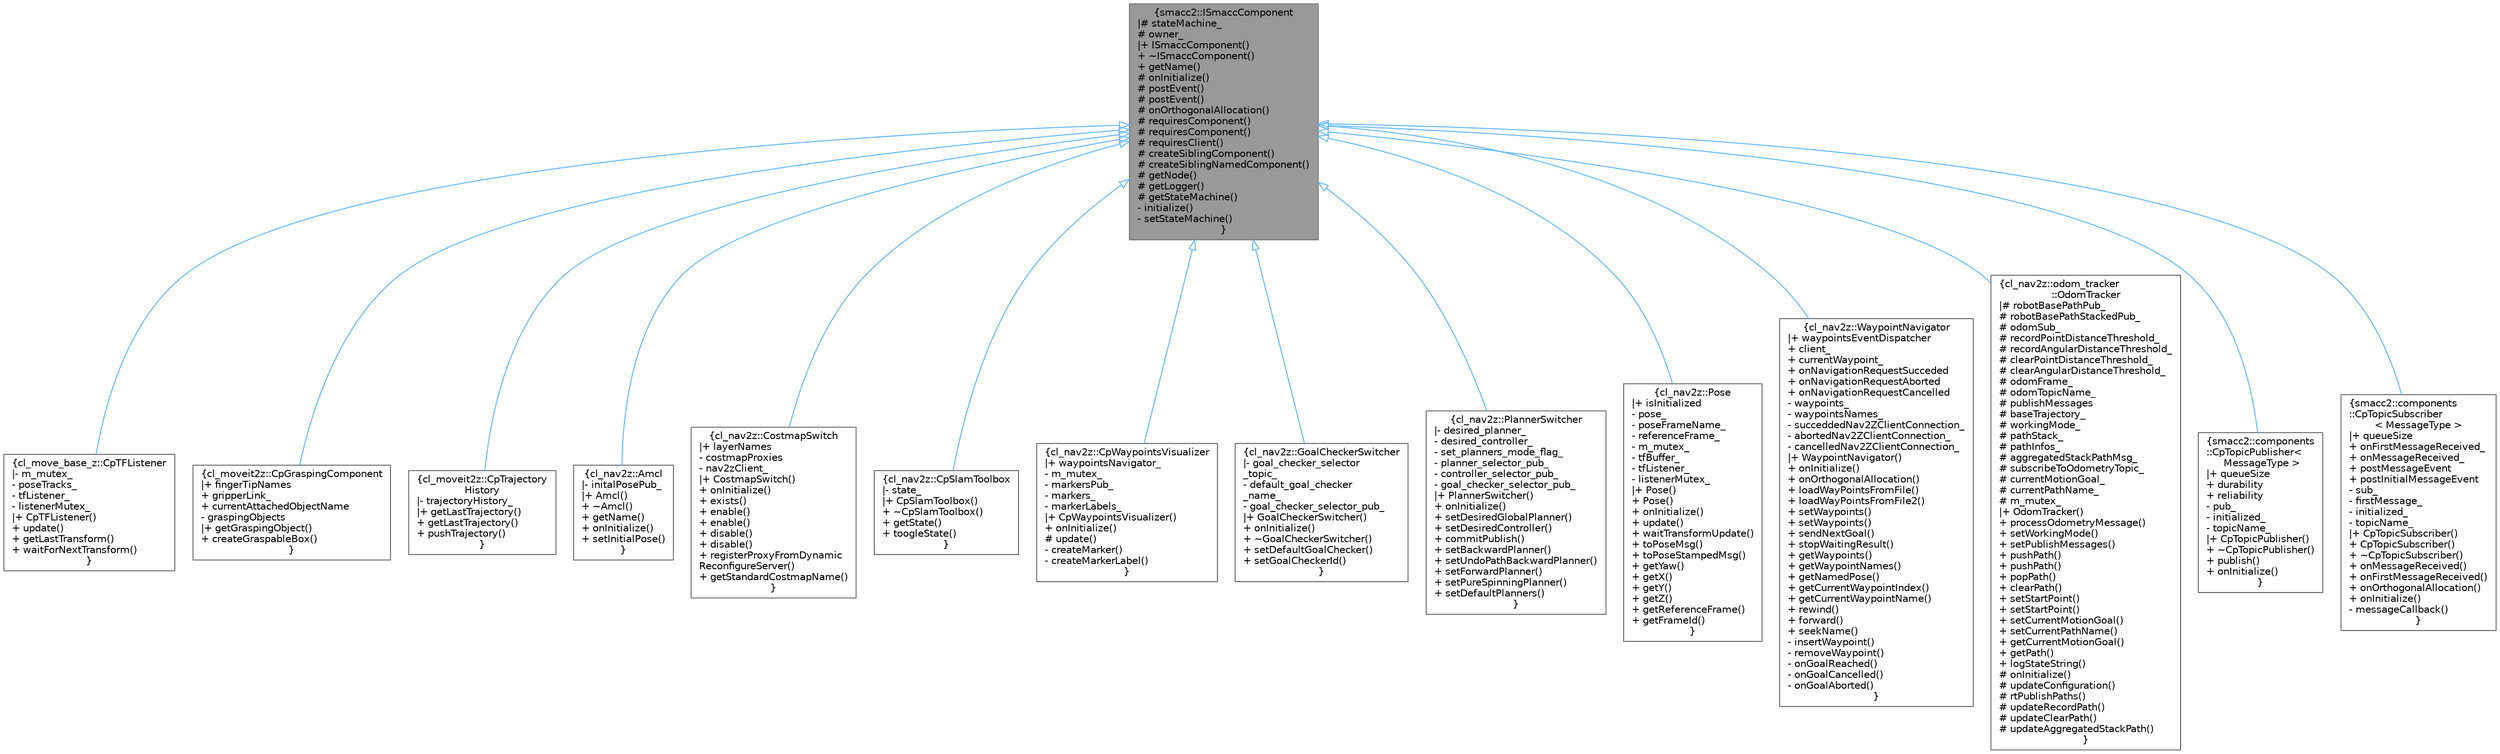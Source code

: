 digraph "smacc2::ISmaccComponent"
{
 // LATEX_PDF_SIZE
  bgcolor="transparent";
  edge [fontname=Helvetica,fontsize=10,labelfontname=Helvetica,labelfontsize=10];
  node [fontname=Helvetica,fontsize=10,shape=box,height=0.2,width=0.4];
  Node1 [label="{smacc2::ISmaccComponent\n|# stateMachine_\l# owner_\l|+ ISmaccComponent()\l+ ~ISmaccComponent()\l+ getName()\l# onInitialize()\l# postEvent()\l# postEvent()\l# onOrthogonalAllocation()\l# requiresComponent()\l# requiresComponent()\l# requiresClient()\l# createSiblingComponent()\l# createSiblingNamedComponent()\l# getNode()\l# getLogger()\l# getStateMachine()\l- initialize()\l- setStateMachine()\l}",height=0.2,width=0.4,color="gray40", fillcolor="grey60", style="filled", fontcolor="black",tooltip=" "];
  Node1 -> Node2 [dir="back",color="steelblue1",style="solid",arrowtail="onormal"];
  Node2 [label="{cl_move_base_z::CpTFListener\n|- m_mutex_\l- poseTracks_\l- tfListener_\l- listenerMutex_\l|+ CpTFListener()\l+ update()\l+ getLastTransform()\l+ waitForNextTransform()\l}",height=0.2,width=0.4,color="gray40", fillcolor="white", style="filled",URL="$classcl__move__base__z_1_1CpTFListener.html",tooltip=" "];
  Node1 -> Node3 [dir="back",color="steelblue1",style="solid",arrowtail="onormal"];
  Node3 [label="{cl_moveit2z::CpGraspingComponent\n|+ fingerTipNames\l+ gripperLink_\l+ currentAttachedObjectName\l- graspingObjects\l|+ getGraspingObject()\l+ createGraspableBox()\l}",height=0.2,width=0.4,color="gray40", fillcolor="white", style="filled",URL="$classcl__moveit2z_1_1CpGraspingComponent.html",tooltip=" "];
  Node1 -> Node4 [dir="back",color="steelblue1",style="solid",arrowtail="onormal"];
  Node4 [label="{cl_moveit2z::CpTrajectory\lHistory\n|- trajectoryHistory_\l|+ getLastTrajectory()\l+ getLastTrajectory()\l+ pushTrajectory()\l}",height=0.2,width=0.4,color="gray40", fillcolor="white", style="filled",URL="$classcl__moveit2z_1_1CpTrajectoryHistory.html",tooltip=" "];
  Node1 -> Node5 [dir="back",color="steelblue1",style="solid",arrowtail="onormal"];
  Node5 [label="{cl_nav2z::Amcl\n|- initalPosePub_\l|+ Amcl()\l+ ~Amcl()\l+ getName()\l+ onInitialize()\l+ setInitialPose()\l}",height=0.2,width=0.4,color="gray40", fillcolor="white", style="filled",URL="$classcl__nav2z_1_1Amcl.html",tooltip=" "];
  Node1 -> Node6 [dir="back",color="steelblue1",style="solid",arrowtail="onormal"];
  Node6 [label="{cl_nav2z::CostmapSwitch\n|+ layerNames\l- costmapProxies\l- nav2zClient_\l|+ CostmapSwitch()\l+ onInitialize()\l+ exists()\l+ enable()\l+ enable()\l+ disable()\l+ disable()\l+ registerProxyFromDynamic\lReconfigureServer()\l+ getStandardCostmapName()\l}",height=0.2,width=0.4,color="gray40", fillcolor="white", style="filled",URL="$classcl__nav2z_1_1CostmapSwitch.html",tooltip=" "];
  Node1 -> Node7 [dir="back",color="steelblue1",style="solid",arrowtail="onormal"];
  Node7 [label="{cl_nav2z::CpSlamToolbox\n|- state_\l|+ CpSlamToolbox()\l+ ~CpSlamToolbox()\l+ getState()\l+ toogleState()\l}",height=0.2,width=0.4,color="gray40", fillcolor="white", style="filled",URL="$classcl__nav2z_1_1CpSlamToolbox.html",tooltip=" "];
  Node1 -> Node8 [dir="back",color="steelblue1",style="solid",arrowtail="onormal"];
  Node8 [label="{cl_nav2z::CpWaypointsVisualizer\n|+ waypointsNavigator_\l- m_mutex_\l- markersPub_\l- markers_\l- markerLabels_\l|+ CpWaypointsVisualizer()\l+ onInitialize()\l# update()\l- createMarker()\l- createMarkerLabel()\l}",height=0.2,width=0.4,color="gray40", fillcolor="white", style="filled",URL="$classcl__nav2z_1_1CpWaypointsVisualizer.html",tooltip=" "];
  Node1 -> Node9 [dir="back",color="steelblue1",style="solid",arrowtail="onormal"];
  Node9 [label="{cl_nav2z::GoalCheckerSwitcher\n|- goal_checker_selector\l_topic_\l- default_goal_checker\l_name_\l- goal_checker_selector_pub_\l|+ GoalCheckerSwitcher()\l+ onInitialize()\l+ ~GoalCheckerSwitcher()\l+ setDefaultGoalChecker()\l+ setGoalCheckerId()\l}",height=0.2,width=0.4,color="gray40", fillcolor="white", style="filled",URL="$classcl__nav2z_1_1GoalCheckerSwitcher.html",tooltip=" "];
  Node1 -> Node10 [dir="back",color="steelblue1",style="solid",arrowtail="onormal"];
  Node10 [label="{cl_nav2z::PlannerSwitcher\n|- desired_planner_\l- desired_controller_\l- set_planners_mode_flag_\l- planner_selector_pub_\l- controller_selector_pub_\l- goal_checker_selector_pub_\l|+ PlannerSwitcher()\l+ onInitialize()\l+ setDesiredGlobalPlanner()\l+ setDesiredController()\l+ commitPublish()\l+ setBackwardPlanner()\l+ setUndoPathBackwardPlanner()\l+ setForwardPlanner()\l+ setPureSpinningPlanner()\l+ setDefaultPlanners()\l}",height=0.2,width=0.4,color="gray40", fillcolor="white", style="filled",URL="$classcl__nav2z_1_1PlannerSwitcher.html",tooltip=" "];
  Node1 -> Node11 [dir="back",color="steelblue1",style="solid",arrowtail="onormal"];
  Node11 [label="{cl_nav2z::Pose\n|+ isInitialized\l- pose_\l- poseFrameName_\l- referenceFrame_\l- m_mutex_\l- tfBuffer_\l- tfListener_\l- listenerMutex_\l|+ Pose()\l+ Pose()\l+ onInitialize()\l+ update()\l+ waitTransformUpdate()\l+ toPoseMsg()\l+ toPoseStampedMsg()\l+ getYaw()\l+ getX()\l+ getY()\l+ getZ()\l+ getReferenceFrame()\l+ getFrameId()\l}",height=0.2,width=0.4,color="gray40", fillcolor="white", style="filled",URL="$classcl__nav2z_1_1Pose.html",tooltip=" "];
  Node1 -> Node12 [dir="back",color="steelblue1",style="solid",arrowtail="onormal"];
  Node12 [label="{cl_nav2z::WaypointNavigator\n|+ waypointsEventDispatcher\l+ client_\l+ currentWaypoint_\l+ onNavigationRequestSucceded\l+ onNavigationRequestAborted\l+ onNavigationRequestCancelled\l- waypoints_\l- waypointsNames_\l- succeddedNav2ZClientConnection_\l- abortedNav2ZClientConnection_\l- cancelledNav2ZClientConnection_\l|+ WaypointNavigator()\l+ onInitialize()\l+ onOrthogonalAllocation()\l+ loadWayPointsFromFile()\l+ loadWayPointsFromFile2()\l+ setWaypoints()\l+ setWaypoints()\l+ sendNextGoal()\l+ stopWaitingResult()\l+ getWaypoints()\l+ getWaypointNames()\l+ getNamedPose()\l+ getCurrentWaypointIndex()\l+ getCurrentWaypointName()\l+ rewind()\l+ forward()\l+ seekName()\l- insertWaypoint()\l- removeWaypoint()\l- onGoalReached()\l- onGoalCancelled()\l- onGoalAborted()\l}",height=0.2,width=0.4,color="gray40", fillcolor="white", style="filled",URL="$classcl__nav2z_1_1WaypointNavigator.html",tooltip=" "];
  Node1 -> Node13 [dir="back",color="steelblue1",style="solid",arrowtail="onormal"];
  Node13 [label="{cl_nav2z::odom_tracker\l::OdomTracker\n|# robotBasePathPub_\l# robotBasePathStackedPub_\l# odomSub_\l# recordPointDistanceThreshold_\l# recordAngularDistanceThreshold_\l# clearPointDistanceThreshold_\l# clearAngularDistanceThreshold_\l# odomFrame_\l# odomTopicName_\l# publishMessages\l# baseTrajectory_\l# workingMode_\l# pathStack_\l# pathInfos_\l# aggregatedStackPathMsg_\l# subscribeToOdometryTopic_\l# currentMotionGoal_\l# currentPathName_\l# m_mutex_\l|+ OdomTracker()\l+ processOdometryMessage()\l+ setWorkingMode()\l+ setPublishMessages()\l+ pushPath()\l+ pushPath()\l+ popPath()\l+ clearPath()\l+ setStartPoint()\l+ setStartPoint()\l+ setCurrentMotionGoal()\l+ setCurrentPathName()\l+ getCurrentMotionGoal()\l+ getPath()\l+ logStateString()\l# onInitialize()\l# updateConfiguration()\l# rtPublishPaths()\l# updateRecordPath()\l# updateClearPath()\l# updateAggregatedStackPath()\l}",height=0.2,width=0.4,color="gray40", fillcolor="white", style="filled",URL="$classcl__nav2z_1_1odom__tracker_1_1OdomTracker.html",tooltip=" "];
  Node1 -> Node14 [dir="back",color="steelblue1",style="solid",arrowtail="onormal"];
  Node14 [label="{smacc2::components\l::CpTopicPublisher\<\l MessageType \>\n|+ queueSize\l+ durability\l+ reliability\l- pub_\l- initialized_\l- topicName_\l|+ CpTopicPublisher()\l+ ~CpTopicPublisher()\l+ publish()\l+ onInitialize()\l}",height=0.2,width=0.4,color="gray40", fillcolor="white", style="filled",URL="$classsmacc2_1_1components_1_1CpTopicPublisher.html",tooltip=" "];
  Node1 -> Node15 [dir="back",color="steelblue1",style="solid",arrowtail="onormal"];
  Node15 [label="{smacc2::components\l::CpTopicSubscriber\l\< MessageType \>\n|+ queueSize\l+ onFirstMessageReceived_\l+ onMessageReceived_\l+ postMessageEvent\l+ postInitialMessageEvent\l- sub_\l- firstMessage_\l- initialized_\l- topicName_\l|+ CpTopicSubscriber()\l+ CpTopicSubscriber()\l+ ~CpTopicSubscriber()\l+ onMessageReceived()\l+ onFirstMessageReceived()\l+ onOrthogonalAllocation()\l+ onInitialize()\l- messageCallback()\l}",height=0.2,width=0.4,color="gray40", fillcolor="white", style="filled",URL="$classsmacc2_1_1components_1_1CpTopicSubscriber.html",tooltip=" "];
}
